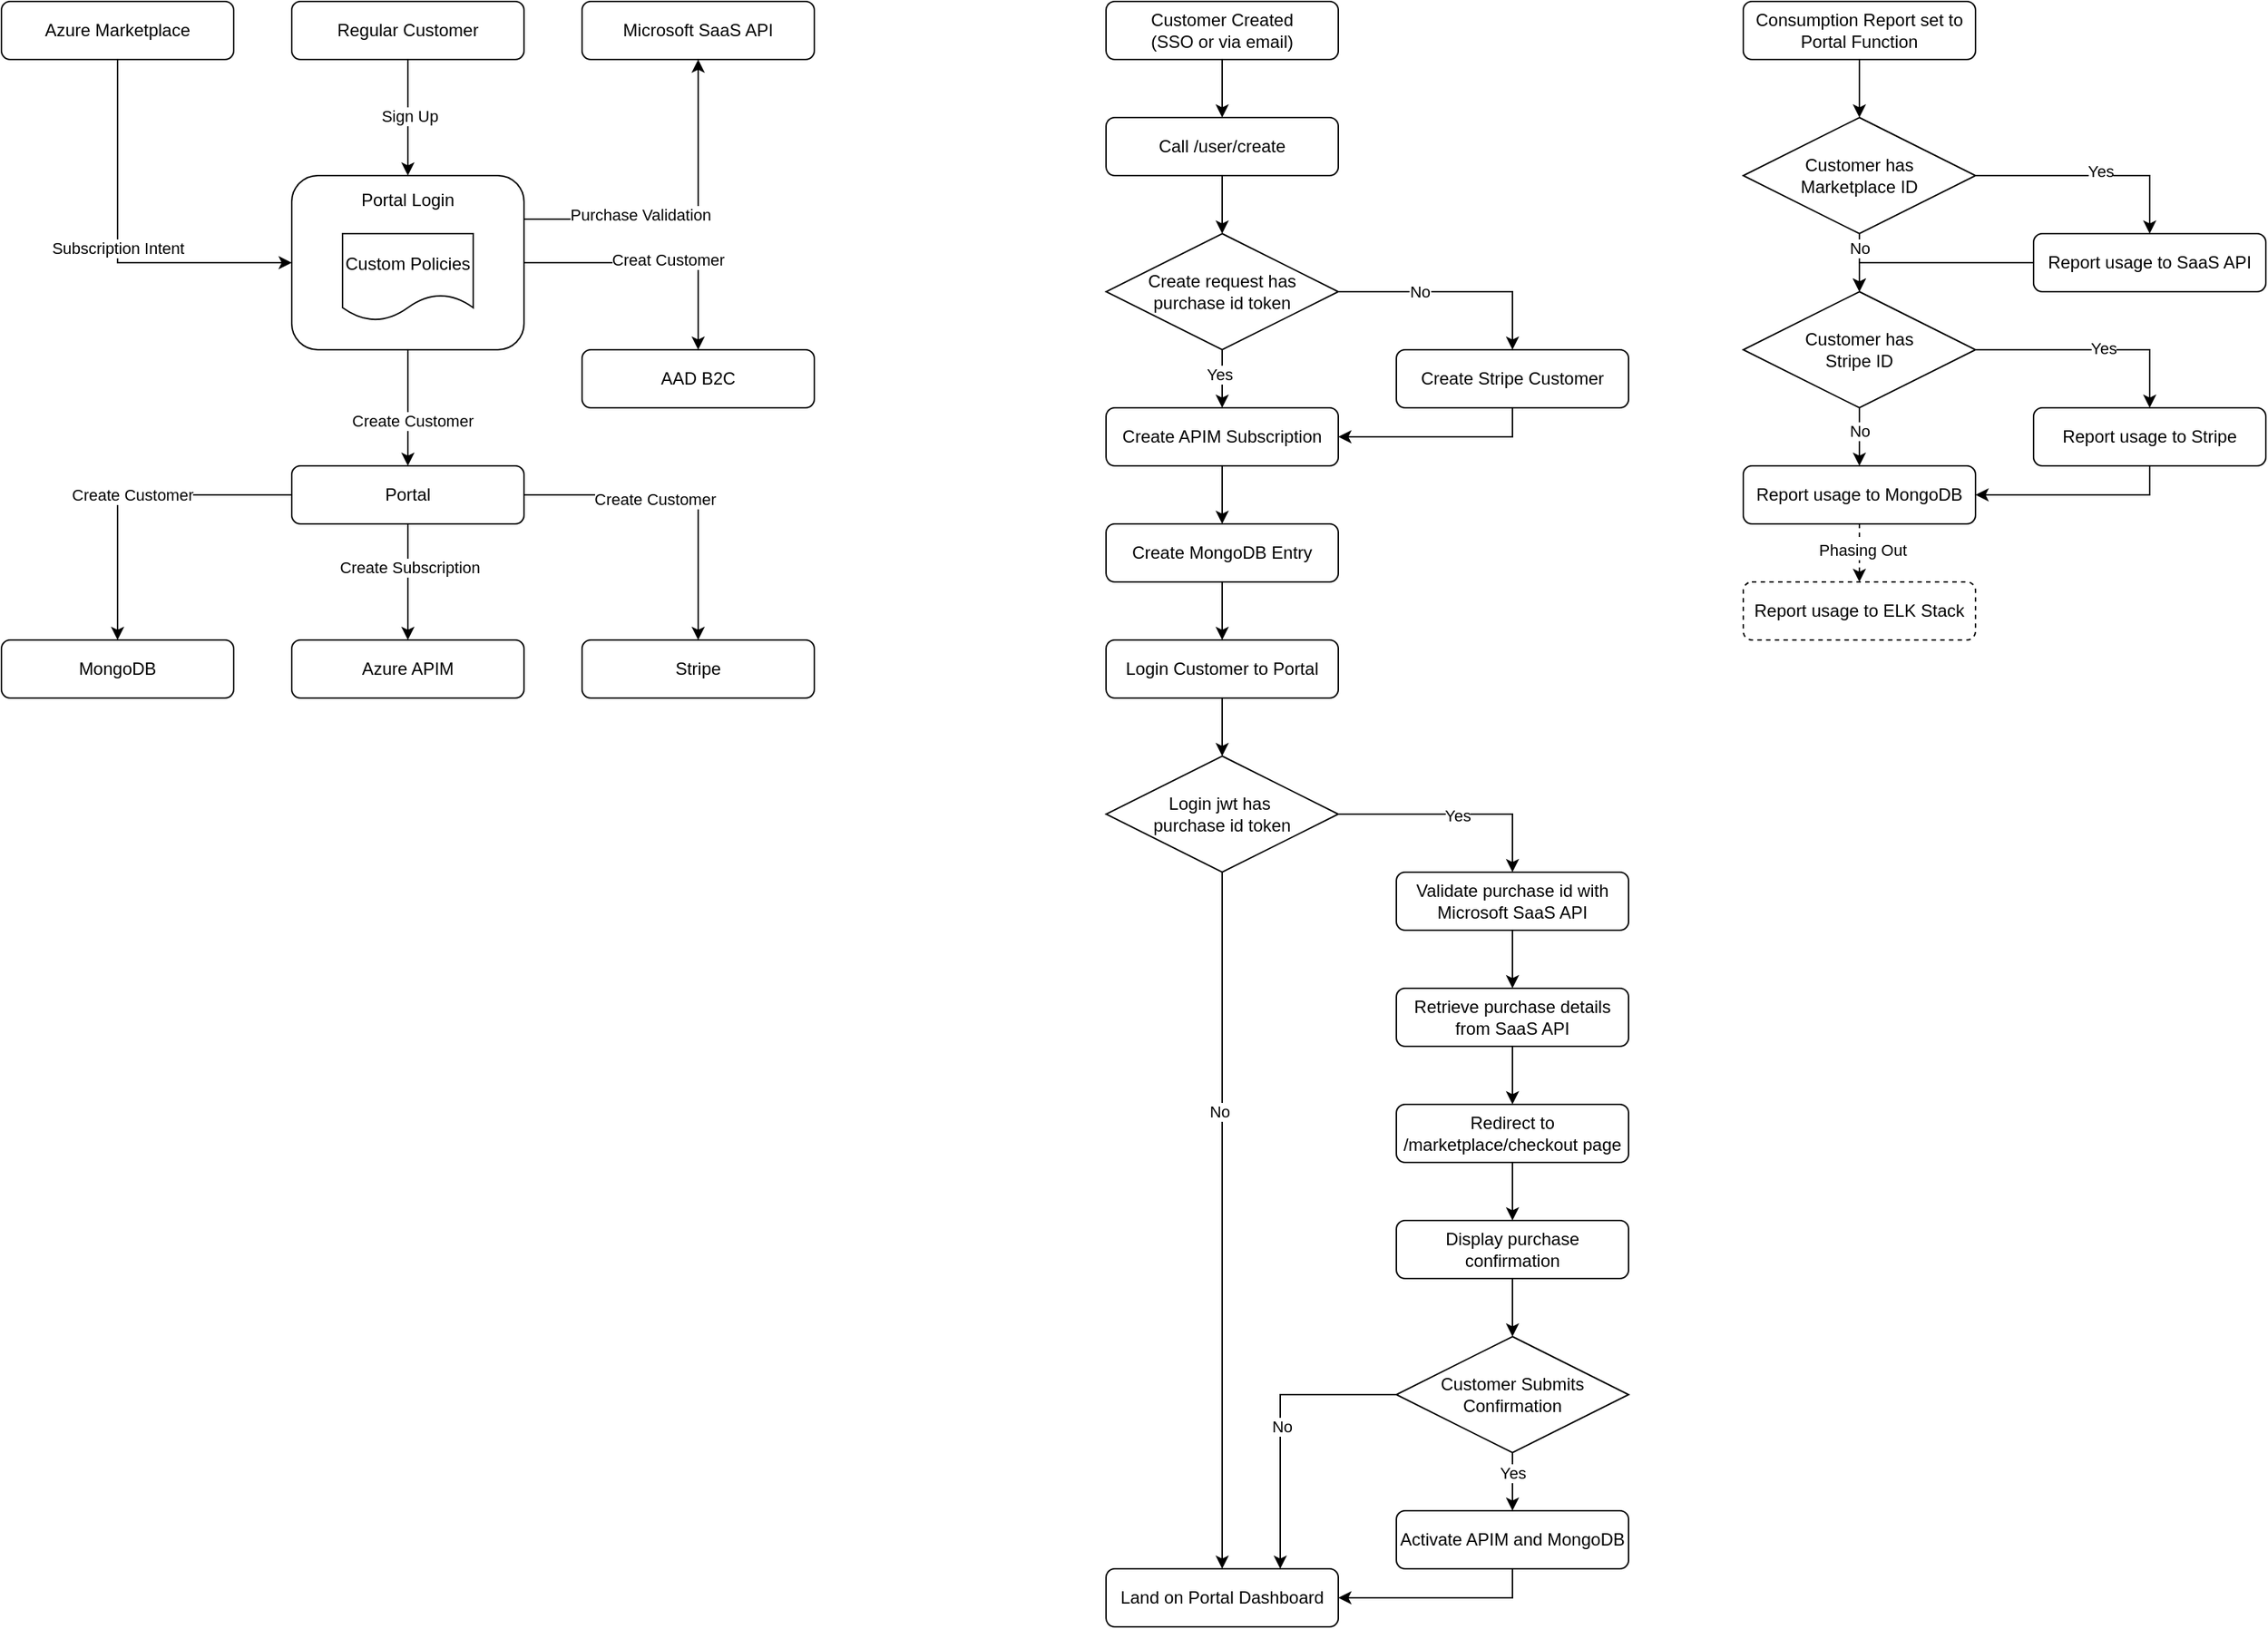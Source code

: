 <mxfile version="20.0.4" type="github">
  <diagram id="QCw60tyAbhrBxFfpFavn" name="Page-1">
    <mxGraphModel dx="370" dy="220" grid="1" gridSize="10" guides="1" tooltips="1" connect="1" arrows="1" fold="1" page="1" pageScale="1" pageWidth="827" pageHeight="1169" math="0" shadow="0">
      <root>
        <mxCell id="0" />
        <mxCell id="1" parent="0" />
        <mxCell id="6gx0l_ZdjT-B5nw_couS-11" style="edgeStyle=orthogonalEdgeStyle;rounded=0;orthogonalLoop=1;jettySize=auto;html=1;entryX=0.5;entryY=0;entryDx=0;entryDy=0;" edge="1" parent="1" source="6gx0l_ZdjT-B5nw_couS-1" target="6gx0l_ZdjT-B5nw_couS-10">
          <mxGeometry relative="1" as="geometry" />
        </mxCell>
        <mxCell id="6gx0l_ZdjT-B5nw_couS-12" value="Create Customer" style="edgeLabel;html=1;align=center;verticalAlign=middle;resizable=0;points=[];" vertex="1" connectable="0" parent="6gx0l_ZdjT-B5nw_couS-11">
          <mxGeometry x="0.212" y="3" relative="1" as="geometry">
            <mxPoint as="offset" />
          </mxGeometry>
        </mxCell>
        <mxCell id="6gx0l_ZdjT-B5nw_couS-23" style="edgeStyle=orthogonalEdgeStyle;rounded=0;orthogonalLoop=1;jettySize=auto;html=1;entryX=0.5;entryY=0;entryDx=0;entryDy=0;" edge="1" parent="1" source="6gx0l_ZdjT-B5nw_couS-1" target="6gx0l_ZdjT-B5nw_couS-22">
          <mxGeometry relative="1" as="geometry" />
        </mxCell>
        <mxCell id="6gx0l_ZdjT-B5nw_couS-24" value="Creat Customer" style="edgeLabel;html=1;align=center;verticalAlign=middle;resizable=0;points=[];" vertex="1" connectable="0" parent="6gx0l_ZdjT-B5nw_couS-23">
          <mxGeometry x="0.092" y="2" relative="1" as="geometry">
            <mxPoint as="offset" />
          </mxGeometry>
        </mxCell>
        <mxCell id="6gx0l_ZdjT-B5nw_couS-25" style="edgeStyle=orthogonalEdgeStyle;rounded=0;orthogonalLoop=1;jettySize=auto;html=1;exitX=1;exitY=0.25;exitDx=0;exitDy=0;entryX=0.5;entryY=1;entryDx=0;entryDy=0;" edge="1" parent="1" source="6gx0l_ZdjT-B5nw_couS-1" target="6gx0l_ZdjT-B5nw_couS-21">
          <mxGeometry relative="1" as="geometry" />
        </mxCell>
        <mxCell id="6gx0l_ZdjT-B5nw_couS-26" value="Purchase Validation" style="edgeLabel;html=1;align=center;verticalAlign=middle;resizable=0;points=[];" vertex="1" connectable="0" parent="6gx0l_ZdjT-B5nw_couS-25">
          <mxGeometry x="-0.303" y="3" relative="1" as="geometry">
            <mxPoint as="offset" />
          </mxGeometry>
        </mxCell>
        <mxCell id="6gx0l_ZdjT-B5nw_couS-1" value="&lt;div style=&quot;&quot;&gt;&lt;span style=&quot;background-color: initial; line-height: 1.2;&quot;&gt;Portal Login&lt;/span&gt;&lt;/div&gt;&lt;div style=&quot;&quot;&gt;&lt;span style=&quot;background-color: initial; line-height: 1.2;&quot;&gt;&lt;br&gt;&lt;/span&gt;&lt;/div&gt;&lt;div style=&quot;&quot;&gt;&lt;span style=&quot;background-color: initial; line-height: 1.2;&quot;&gt;&lt;br&gt;&lt;/span&gt;&lt;/div&gt;&lt;div style=&quot;&quot;&gt;&lt;span style=&quot;background-color: initial; line-height: 1.2;&quot;&gt;&lt;br&gt;&lt;/span&gt;&lt;/div&gt;&lt;div style=&quot;&quot;&gt;&lt;span style=&quot;background-color: initial; line-height: 1.2;&quot;&gt;&lt;br&gt;&lt;/span&gt;&lt;/div&gt;&lt;div style=&quot;&quot;&gt;&lt;span style=&quot;background-color: initial; line-height: 1.2;&quot;&gt;&lt;br&gt;&lt;/span&gt;&lt;/div&gt;&lt;div style=&quot;&quot;&gt;&lt;span style=&quot;background-color: initial; line-height: 1.2;&quot;&gt;&lt;br&gt;&lt;/span&gt;&lt;/div&gt;" style="rounded=1;whiteSpace=wrap;html=1;align=center;" vertex="1" parent="1">
          <mxGeometry x="320" y="160" width="160" height="120" as="geometry" />
        </mxCell>
        <mxCell id="6gx0l_ZdjT-B5nw_couS-2" value="Custom Policies" style="shape=document;whiteSpace=wrap;html=1;boundedLbl=1;" vertex="1" parent="1">
          <mxGeometry x="355" y="200" width="90" height="60" as="geometry" />
        </mxCell>
        <mxCell id="6gx0l_ZdjT-B5nw_couS-7" value="Subscription Intent" style="edgeStyle=orthogonalEdgeStyle;rounded=0;orthogonalLoop=1;jettySize=auto;html=1;entryX=0;entryY=0.5;entryDx=0;entryDy=0;exitX=0.5;exitY=1;exitDx=0;exitDy=0;" edge="1" parent="1" source="6gx0l_ZdjT-B5nw_couS-3" target="6gx0l_ZdjT-B5nw_couS-1">
          <mxGeometry relative="1" as="geometry" />
        </mxCell>
        <mxCell id="6gx0l_ZdjT-B5nw_couS-3" value="Azure Marketplace" style="rounded=1;whiteSpace=wrap;html=1;" vertex="1" parent="1">
          <mxGeometry x="120" y="40" width="160" height="40" as="geometry" />
        </mxCell>
        <mxCell id="6gx0l_ZdjT-B5nw_couS-14" style="edgeStyle=orthogonalEdgeStyle;rounded=0;orthogonalLoop=1;jettySize=auto;html=1;" edge="1" parent="1" source="6gx0l_ZdjT-B5nw_couS-10" target="6gx0l_ZdjT-B5nw_couS-13">
          <mxGeometry relative="1" as="geometry" />
        </mxCell>
        <mxCell id="6gx0l_ZdjT-B5nw_couS-15" value="Create Customer" style="edgeLabel;html=1;align=center;verticalAlign=middle;resizable=0;points=[];" vertex="1" connectable="0" parent="6gx0l_ZdjT-B5nw_couS-14">
          <mxGeometry x="-0.188" y="-3" relative="1" as="geometry">
            <mxPoint as="offset" />
          </mxGeometry>
        </mxCell>
        <mxCell id="6gx0l_ZdjT-B5nw_couS-17" value="Create Customer" style="edgeStyle=orthogonalEdgeStyle;rounded=0;orthogonalLoop=1;jettySize=auto;html=1;entryX=0.5;entryY=0;entryDx=0;entryDy=0;exitX=0;exitY=0.5;exitDx=0;exitDy=0;" edge="1" parent="1" source="6gx0l_ZdjT-B5nw_couS-10" target="6gx0l_ZdjT-B5nw_couS-16">
          <mxGeometry relative="1" as="geometry" />
        </mxCell>
        <mxCell id="6gx0l_ZdjT-B5nw_couS-19" style="edgeStyle=orthogonalEdgeStyle;rounded=0;orthogonalLoop=1;jettySize=auto;html=1;entryX=0.5;entryY=0;entryDx=0;entryDy=0;" edge="1" parent="1" source="6gx0l_ZdjT-B5nw_couS-10" target="6gx0l_ZdjT-B5nw_couS-18">
          <mxGeometry relative="1" as="geometry" />
        </mxCell>
        <mxCell id="6gx0l_ZdjT-B5nw_couS-20" value="Create Subscription" style="edgeLabel;html=1;align=center;verticalAlign=middle;resizable=0;points=[];" vertex="1" connectable="0" parent="6gx0l_ZdjT-B5nw_couS-19">
          <mxGeometry x="-0.263" y="1" relative="1" as="geometry">
            <mxPoint as="offset" />
          </mxGeometry>
        </mxCell>
        <mxCell id="6gx0l_ZdjT-B5nw_couS-10" value="Portal" style="rounded=1;whiteSpace=wrap;html=1;" vertex="1" parent="1">
          <mxGeometry x="320" y="360" width="160" height="40" as="geometry" />
        </mxCell>
        <mxCell id="6gx0l_ZdjT-B5nw_couS-13" value="Stripe" style="rounded=1;whiteSpace=wrap;html=1;" vertex="1" parent="1">
          <mxGeometry x="520" y="480" width="160" height="40" as="geometry" />
        </mxCell>
        <mxCell id="6gx0l_ZdjT-B5nw_couS-16" value="MongoDB" style="rounded=1;whiteSpace=wrap;html=1;" vertex="1" parent="1">
          <mxGeometry x="120" y="480" width="160" height="40" as="geometry" />
        </mxCell>
        <mxCell id="6gx0l_ZdjT-B5nw_couS-18" value="Azure APIM" style="rounded=1;whiteSpace=wrap;html=1;" vertex="1" parent="1">
          <mxGeometry x="320" y="480" width="160" height="40" as="geometry" />
        </mxCell>
        <mxCell id="6gx0l_ZdjT-B5nw_couS-21" value="Microsoft SaaS API" style="rounded=1;whiteSpace=wrap;html=1;" vertex="1" parent="1">
          <mxGeometry x="520" y="40" width="160" height="40" as="geometry" />
        </mxCell>
        <mxCell id="6gx0l_ZdjT-B5nw_couS-22" value="AAD B2C" style="rounded=1;whiteSpace=wrap;html=1;" vertex="1" parent="1">
          <mxGeometry x="520" y="280" width="160" height="40" as="geometry" />
        </mxCell>
        <mxCell id="6gx0l_ZdjT-B5nw_couS-28" style="edgeStyle=orthogonalEdgeStyle;rounded=0;orthogonalLoop=1;jettySize=auto;html=1;entryX=0.5;entryY=0;entryDx=0;entryDy=0;" edge="1" parent="1" source="6gx0l_ZdjT-B5nw_couS-27" target="6gx0l_ZdjT-B5nw_couS-1">
          <mxGeometry relative="1" as="geometry" />
        </mxCell>
        <mxCell id="6gx0l_ZdjT-B5nw_couS-29" value="Sign Up" style="edgeLabel;html=1;align=center;verticalAlign=middle;resizable=0;points=[];" vertex="1" connectable="0" parent="6gx0l_ZdjT-B5nw_couS-28">
          <mxGeometry x="-0.039" y="1" relative="1" as="geometry">
            <mxPoint as="offset" />
          </mxGeometry>
        </mxCell>
        <mxCell id="6gx0l_ZdjT-B5nw_couS-27" value="Regular Customer" style="rounded=1;whiteSpace=wrap;html=1;" vertex="1" parent="1">
          <mxGeometry x="320" y="40" width="160" height="40" as="geometry" />
        </mxCell>
        <mxCell id="6gx0l_ZdjT-B5nw_couS-43" style="edgeStyle=orthogonalEdgeStyle;rounded=0;orthogonalLoop=1;jettySize=auto;html=1;entryX=0.5;entryY=0;entryDx=0;entryDy=0;" edge="1" parent="1" source="6gx0l_ZdjT-B5nw_couS-36" target="6gx0l_ZdjT-B5nw_couS-39">
          <mxGeometry relative="1" as="geometry" />
        </mxCell>
        <mxCell id="6gx0l_ZdjT-B5nw_couS-36" value="Customer Created &lt;br&gt;(SSO or via email)" style="rounded=1;whiteSpace=wrap;html=1;" vertex="1" parent="1">
          <mxGeometry x="881" y="40" width="160" height="40" as="geometry" />
        </mxCell>
        <mxCell id="6gx0l_ZdjT-B5nw_couS-50" style="edgeStyle=orthogonalEdgeStyle;rounded=0;orthogonalLoop=1;jettySize=auto;html=1;entryX=0.5;entryY=0;entryDx=0;entryDy=0;" edge="1" parent="1" source="6gx0l_ZdjT-B5nw_couS-37" target="6gx0l_ZdjT-B5nw_couS-49">
          <mxGeometry relative="1" as="geometry" />
        </mxCell>
        <mxCell id="6gx0l_ZdjT-B5nw_couS-63" value="No" style="edgeLabel;html=1;align=center;verticalAlign=middle;resizable=0;points=[];" vertex="1" connectable="0" parent="6gx0l_ZdjT-B5nw_couS-50">
          <mxGeometry x="-0.305" relative="1" as="geometry">
            <mxPoint as="offset" />
          </mxGeometry>
        </mxCell>
        <mxCell id="6gx0l_ZdjT-B5nw_couS-60" style="edgeStyle=orthogonalEdgeStyle;rounded=0;orthogonalLoop=1;jettySize=auto;html=1;entryX=0.5;entryY=0;entryDx=0;entryDy=0;" edge="1" parent="1" source="6gx0l_ZdjT-B5nw_couS-37" target="6gx0l_ZdjT-B5nw_couS-45">
          <mxGeometry relative="1" as="geometry" />
        </mxCell>
        <mxCell id="6gx0l_ZdjT-B5nw_couS-61" value="Yes" style="edgeLabel;html=1;align=center;verticalAlign=middle;resizable=0;points=[];" vertex="1" connectable="0" parent="6gx0l_ZdjT-B5nw_couS-60">
          <mxGeometry x="-0.168" y="-2" relative="1" as="geometry">
            <mxPoint as="offset" />
          </mxGeometry>
        </mxCell>
        <mxCell id="6gx0l_ZdjT-B5nw_couS-37" value="Create request has &lt;br&gt;purchase id token" style="rhombus;whiteSpace=wrap;html=1;" vertex="1" parent="1">
          <mxGeometry x="881" y="200" width="160" height="80" as="geometry" />
        </mxCell>
        <mxCell id="6gx0l_ZdjT-B5nw_couS-44" style="edgeStyle=orthogonalEdgeStyle;rounded=0;orthogonalLoop=1;jettySize=auto;html=1;entryX=0.5;entryY=0;entryDx=0;entryDy=0;" edge="1" parent="1" source="6gx0l_ZdjT-B5nw_couS-39" target="6gx0l_ZdjT-B5nw_couS-37">
          <mxGeometry relative="1" as="geometry" />
        </mxCell>
        <mxCell id="6gx0l_ZdjT-B5nw_couS-39" value="Call /user/create" style="rounded=1;whiteSpace=wrap;html=1;" vertex="1" parent="1">
          <mxGeometry x="881" y="120" width="160" height="40" as="geometry" />
        </mxCell>
        <mxCell id="6gx0l_ZdjT-B5nw_couS-48" style="edgeStyle=orthogonalEdgeStyle;rounded=0;orthogonalLoop=1;jettySize=auto;html=1;entryX=0.5;entryY=0;entryDx=0;entryDy=0;" edge="1" parent="1" source="6gx0l_ZdjT-B5nw_couS-45" target="6gx0l_ZdjT-B5nw_couS-47">
          <mxGeometry relative="1" as="geometry" />
        </mxCell>
        <mxCell id="6gx0l_ZdjT-B5nw_couS-45" value="Create APIM Subscription" style="rounded=1;whiteSpace=wrap;html=1;" vertex="1" parent="1">
          <mxGeometry x="881" y="320" width="160" height="40" as="geometry" />
        </mxCell>
        <mxCell id="6gx0l_ZdjT-B5nw_couS-56" style="edgeStyle=orthogonalEdgeStyle;rounded=0;orthogonalLoop=1;jettySize=auto;html=1;entryX=0.5;entryY=0;entryDx=0;entryDy=0;" edge="1" parent="1" source="6gx0l_ZdjT-B5nw_couS-47" target="6gx0l_ZdjT-B5nw_couS-55">
          <mxGeometry relative="1" as="geometry" />
        </mxCell>
        <mxCell id="6gx0l_ZdjT-B5nw_couS-47" value="Create MongoDB Entry" style="rounded=1;whiteSpace=wrap;html=1;" vertex="1" parent="1">
          <mxGeometry x="881" y="400" width="160" height="40" as="geometry" />
        </mxCell>
        <mxCell id="6gx0l_ZdjT-B5nw_couS-62" style="edgeStyle=orthogonalEdgeStyle;rounded=0;orthogonalLoop=1;jettySize=auto;html=1;entryX=1;entryY=0.5;entryDx=0;entryDy=0;exitX=0.5;exitY=1;exitDx=0;exitDy=0;" edge="1" parent="1" source="6gx0l_ZdjT-B5nw_couS-49" target="6gx0l_ZdjT-B5nw_couS-45">
          <mxGeometry relative="1" as="geometry" />
        </mxCell>
        <mxCell id="6gx0l_ZdjT-B5nw_couS-49" value="Create Stripe Customer" style="rounded=1;whiteSpace=wrap;html=1;" vertex="1" parent="1">
          <mxGeometry x="1081" y="280" width="160" height="40" as="geometry" />
        </mxCell>
        <mxCell id="6gx0l_ZdjT-B5nw_couS-58" style="edgeStyle=orthogonalEdgeStyle;rounded=0;orthogonalLoop=1;jettySize=auto;html=1;entryX=0.5;entryY=0;entryDx=0;entryDy=0;" edge="1" parent="1" source="6gx0l_ZdjT-B5nw_couS-55" target="6gx0l_ZdjT-B5nw_couS-57">
          <mxGeometry relative="1" as="geometry" />
        </mxCell>
        <mxCell id="6gx0l_ZdjT-B5nw_couS-55" value="Login Customer to Portal" style="rounded=1;whiteSpace=wrap;html=1;" vertex="1" parent="1">
          <mxGeometry x="881" y="480" width="160" height="40" as="geometry" />
        </mxCell>
        <mxCell id="6gx0l_ZdjT-B5nw_couS-64" style="edgeStyle=orthogonalEdgeStyle;rounded=0;orthogonalLoop=1;jettySize=auto;html=1;entryX=0.5;entryY=0;entryDx=0;entryDy=0;" edge="1" parent="1" source="6gx0l_ZdjT-B5nw_couS-57" target="6gx0l_ZdjT-B5nw_couS-59">
          <mxGeometry relative="1" as="geometry" />
        </mxCell>
        <mxCell id="6gx0l_ZdjT-B5nw_couS-65" value="No" style="edgeLabel;html=1;align=center;verticalAlign=middle;resizable=0;points=[];" vertex="1" connectable="0" parent="6gx0l_ZdjT-B5nw_couS-64">
          <mxGeometry x="-0.315" y="-2" relative="1" as="geometry">
            <mxPoint as="offset" />
          </mxGeometry>
        </mxCell>
        <mxCell id="6gx0l_ZdjT-B5nw_couS-67" style="edgeStyle=orthogonalEdgeStyle;rounded=0;orthogonalLoop=1;jettySize=auto;html=1;entryX=0.5;entryY=0;entryDx=0;entryDy=0;" edge="1" parent="1" source="6gx0l_ZdjT-B5nw_couS-57" target="6gx0l_ZdjT-B5nw_couS-66">
          <mxGeometry relative="1" as="geometry" />
        </mxCell>
        <mxCell id="6gx0l_ZdjT-B5nw_couS-68" value="Yes" style="edgeLabel;html=1;align=center;verticalAlign=middle;resizable=0;points=[];" vertex="1" connectable="0" parent="6gx0l_ZdjT-B5nw_couS-67">
          <mxGeometry x="0.019" y="-1" relative="1" as="geometry">
            <mxPoint as="offset" />
          </mxGeometry>
        </mxCell>
        <mxCell id="6gx0l_ZdjT-B5nw_couS-57" value="Login jwt has&amp;nbsp;&lt;br&gt;purchase id token" style="rhombus;whiteSpace=wrap;html=1;" vertex="1" parent="1">
          <mxGeometry x="881" y="560" width="160" height="80" as="geometry" />
        </mxCell>
        <mxCell id="6gx0l_ZdjT-B5nw_couS-59" value="Land on Portal Dashboard" style="rounded=1;whiteSpace=wrap;html=1;" vertex="1" parent="1">
          <mxGeometry x="881" y="1120" width="160" height="40" as="geometry" />
        </mxCell>
        <mxCell id="6gx0l_ZdjT-B5nw_couS-70" style="edgeStyle=orthogonalEdgeStyle;rounded=0;orthogonalLoop=1;jettySize=auto;html=1;entryX=0.5;entryY=0;entryDx=0;entryDy=0;" edge="1" parent="1" source="6gx0l_ZdjT-B5nw_couS-66" target="6gx0l_ZdjT-B5nw_couS-69">
          <mxGeometry relative="1" as="geometry" />
        </mxCell>
        <mxCell id="6gx0l_ZdjT-B5nw_couS-66" value="Validate purchase id with&lt;br&gt;Microsoft SaaS API" style="rounded=1;whiteSpace=wrap;html=1;" vertex="1" parent="1">
          <mxGeometry x="1081" y="640" width="160" height="40" as="geometry" />
        </mxCell>
        <mxCell id="6gx0l_ZdjT-B5nw_couS-72" style="edgeStyle=orthogonalEdgeStyle;rounded=0;orthogonalLoop=1;jettySize=auto;html=1;" edge="1" parent="1" source="6gx0l_ZdjT-B5nw_couS-69" target="6gx0l_ZdjT-B5nw_couS-71">
          <mxGeometry relative="1" as="geometry" />
        </mxCell>
        <mxCell id="6gx0l_ZdjT-B5nw_couS-69" value="Retrieve purchase details&lt;br&gt;from SaaS API" style="rounded=1;whiteSpace=wrap;html=1;" vertex="1" parent="1">
          <mxGeometry x="1081" y="720" width="160" height="40" as="geometry" />
        </mxCell>
        <mxCell id="6gx0l_ZdjT-B5nw_couS-74" style="edgeStyle=orthogonalEdgeStyle;rounded=0;orthogonalLoop=1;jettySize=auto;html=1;entryX=0.5;entryY=0;entryDx=0;entryDy=0;" edge="1" parent="1" source="6gx0l_ZdjT-B5nw_couS-71" target="6gx0l_ZdjT-B5nw_couS-73">
          <mxGeometry relative="1" as="geometry" />
        </mxCell>
        <mxCell id="6gx0l_ZdjT-B5nw_couS-71" value="Redirect to &lt;br&gt;/marketplace/checkout page" style="rounded=1;whiteSpace=wrap;html=1;" vertex="1" parent="1">
          <mxGeometry x="1081" y="800" width="160" height="40" as="geometry" />
        </mxCell>
        <mxCell id="6gx0l_ZdjT-B5nw_couS-76" style="edgeStyle=orthogonalEdgeStyle;rounded=0;orthogonalLoop=1;jettySize=auto;html=1;entryX=0.5;entryY=0;entryDx=0;entryDy=0;" edge="1" parent="1" source="6gx0l_ZdjT-B5nw_couS-73" target="6gx0l_ZdjT-B5nw_couS-75">
          <mxGeometry relative="1" as="geometry" />
        </mxCell>
        <mxCell id="6gx0l_ZdjT-B5nw_couS-73" value="Display purchase confirmation" style="rounded=1;whiteSpace=wrap;html=1;" vertex="1" parent="1">
          <mxGeometry x="1081" y="880" width="160" height="40" as="geometry" />
        </mxCell>
        <mxCell id="6gx0l_ZdjT-B5nw_couS-78" style="edgeStyle=orthogonalEdgeStyle;rounded=0;orthogonalLoop=1;jettySize=auto;html=1;entryX=0.5;entryY=0;entryDx=0;entryDy=0;" edge="1" parent="1" source="6gx0l_ZdjT-B5nw_couS-75" target="6gx0l_ZdjT-B5nw_couS-77">
          <mxGeometry relative="1" as="geometry" />
        </mxCell>
        <mxCell id="6gx0l_ZdjT-B5nw_couS-80" value="Yes" style="edgeLabel;html=1;align=center;verticalAlign=middle;resizable=0;points=[];" vertex="1" connectable="0" parent="6gx0l_ZdjT-B5nw_couS-78">
          <mxGeometry x="-0.312" y="-1" relative="1" as="geometry">
            <mxPoint x="1" as="offset" />
          </mxGeometry>
        </mxCell>
        <mxCell id="6gx0l_ZdjT-B5nw_couS-81" style="edgeStyle=orthogonalEdgeStyle;rounded=0;orthogonalLoop=1;jettySize=auto;html=1;entryX=0.75;entryY=0;entryDx=0;entryDy=0;" edge="1" parent="1" source="6gx0l_ZdjT-B5nw_couS-75" target="6gx0l_ZdjT-B5nw_couS-59">
          <mxGeometry relative="1" as="geometry" />
        </mxCell>
        <mxCell id="6gx0l_ZdjT-B5nw_couS-82" value="No" style="edgeLabel;html=1;align=center;verticalAlign=middle;resizable=0;points=[];" vertex="1" connectable="0" parent="6gx0l_ZdjT-B5nw_couS-81">
          <mxGeometry x="0.013" y="1" relative="1" as="geometry">
            <mxPoint as="offset" />
          </mxGeometry>
        </mxCell>
        <mxCell id="6gx0l_ZdjT-B5nw_couS-75" value="Customer Submits&lt;br&gt;Confirmation" style="rhombus;whiteSpace=wrap;html=1;" vertex="1" parent="1">
          <mxGeometry x="1081" y="960" width="160" height="80" as="geometry" />
        </mxCell>
        <mxCell id="6gx0l_ZdjT-B5nw_couS-79" style="edgeStyle=orthogonalEdgeStyle;rounded=0;orthogonalLoop=1;jettySize=auto;html=1;entryX=1;entryY=0.5;entryDx=0;entryDy=0;exitX=0.5;exitY=1;exitDx=0;exitDy=0;" edge="1" parent="1" source="6gx0l_ZdjT-B5nw_couS-77" target="6gx0l_ZdjT-B5nw_couS-59">
          <mxGeometry relative="1" as="geometry" />
        </mxCell>
        <mxCell id="6gx0l_ZdjT-B5nw_couS-77" value="Activate APIM and MongoDB" style="rounded=1;whiteSpace=wrap;html=1;" vertex="1" parent="1">
          <mxGeometry x="1081" y="1080" width="160" height="40" as="geometry" />
        </mxCell>
        <mxCell id="6gx0l_ZdjT-B5nw_couS-86" style="edgeStyle=orthogonalEdgeStyle;rounded=0;orthogonalLoop=1;jettySize=auto;html=1;entryX=0.5;entryY=0;entryDx=0;entryDy=0;" edge="1" parent="1" source="6gx0l_ZdjT-B5nw_couS-83" target="6gx0l_ZdjT-B5nw_couS-84">
          <mxGeometry relative="1" as="geometry" />
        </mxCell>
        <mxCell id="6gx0l_ZdjT-B5nw_couS-83" value="Consumption Report set to Portal Function" style="rounded=1;whiteSpace=wrap;html=1;" vertex="1" parent="1">
          <mxGeometry x="1320" y="40" width="160" height="40" as="geometry" />
        </mxCell>
        <mxCell id="6gx0l_ZdjT-B5nw_couS-88" value="No" style="edgeStyle=orthogonalEdgeStyle;rounded=0;orthogonalLoop=1;jettySize=auto;html=1;entryX=0.5;entryY=0;entryDx=0;entryDy=0;" edge="1" parent="1" source="6gx0l_ZdjT-B5nw_couS-84" target="6gx0l_ZdjT-B5nw_couS-85">
          <mxGeometry x="-0.5" relative="1" as="geometry">
            <mxPoint as="offset" />
          </mxGeometry>
        </mxCell>
        <mxCell id="6gx0l_ZdjT-B5nw_couS-90" style="edgeStyle=orthogonalEdgeStyle;rounded=0;orthogonalLoop=1;jettySize=auto;html=1;entryX=0.5;entryY=0;entryDx=0;entryDy=0;" edge="1" parent="1" source="6gx0l_ZdjT-B5nw_couS-84" target="6gx0l_ZdjT-B5nw_couS-89">
          <mxGeometry relative="1" as="geometry" />
        </mxCell>
        <mxCell id="6gx0l_ZdjT-B5nw_couS-91" value="Yes" style="edgeLabel;html=1;align=center;verticalAlign=middle;resizable=0;points=[];" vertex="1" connectable="0" parent="6gx0l_ZdjT-B5nw_couS-90">
          <mxGeometry x="0.077" y="3" relative="1" as="geometry">
            <mxPoint as="offset" />
          </mxGeometry>
        </mxCell>
        <mxCell id="6gx0l_ZdjT-B5nw_couS-84" value="Customer has &lt;br&gt;Marketplace ID" style="rhombus;whiteSpace=wrap;html=1;" vertex="1" parent="1">
          <mxGeometry x="1320" y="120" width="160" height="80" as="geometry" />
        </mxCell>
        <mxCell id="6gx0l_ZdjT-B5nw_couS-95" style="edgeStyle=orthogonalEdgeStyle;rounded=0;orthogonalLoop=1;jettySize=auto;html=1;entryX=0.5;entryY=0;entryDx=0;entryDy=0;" edge="1" parent="1" source="6gx0l_ZdjT-B5nw_couS-85" target="6gx0l_ZdjT-B5nw_couS-94">
          <mxGeometry relative="1" as="geometry" />
        </mxCell>
        <mxCell id="6gx0l_ZdjT-B5nw_couS-96" value="Yes" style="edgeLabel;html=1;align=center;verticalAlign=middle;resizable=0;points=[];" vertex="1" connectable="0" parent="6gx0l_ZdjT-B5nw_couS-95">
          <mxGeometry x="0.099" y="1" relative="1" as="geometry">
            <mxPoint as="offset" />
          </mxGeometry>
        </mxCell>
        <mxCell id="6gx0l_ZdjT-B5nw_couS-98" style="edgeStyle=orthogonalEdgeStyle;rounded=0;orthogonalLoop=1;jettySize=auto;html=1;entryX=0.5;entryY=0;entryDx=0;entryDy=0;" edge="1" parent="1" source="6gx0l_ZdjT-B5nw_couS-85" target="6gx0l_ZdjT-B5nw_couS-97">
          <mxGeometry relative="1" as="geometry" />
        </mxCell>
        <mxCell id="6gx0l_ZdjT-B5nw_couS-99" value="No" style="edgeLabel;html=1;align=center;verticalAlign=middle;resizable=0;points=[];" vertex="1" connectable="0" parent="6gx0l_ZdjT-B5nw_couS-98">
          <mxGeometry x="-0.217" relative="1" as="geometry">
            <mxPoint as="offset" />
          </mxGeometry>
        </mxCell>
        <mxCell id="6gx0l_ZdjT-B5nw_couS-85" value="Customer has &lt;br&gt;Stripe ID" style="rhombus;whiteSpace=wrap;html=1;" vertex="1" parent="1">
          <mxGeometry x="1320" y="240" width="160" height="80" as="geometry" />
        </mxCell>
        <mxCell id="6gx0l_ZdjT-B5nw_couS-93" style="edgeStyle=orthogonalEdgeStyle;rounded=0;orthogonalLoop=1;jettySize=auto;html=1;entryX=0.5;entryY=0;entryDx=0;entryDy=0;" edge="1" parent="1" source="6gx0l_ZdjT-B5nw_couS-89" target="6gx0l_ZdjT-B5nw_couS-85">
          <mxGeometry relative="1" as="geometry" />
        </mxCell>
        <mxCell id="6gx0l_ZdjT-B5nw_couS-89" value="Report usage to SaaS API" style="rounded=1;whiteSpace=wrap;html=1;" vertex="1" parent="1">
          <mxGeometry x="1520" y="200" width="160" height="40" as="geometry" />
        </mxCell>
        <mxCell id="6gx0l_ZdjT-B5nw_couS-100" style="edgeStyle=orthogonalEdgeStyle;rounded=0;orthogonalLoop=1;jettySize=auto;html=1;entryX=1;entryY=0.5;entryDx=0;entryDy=0;exitX=0.5;exitY=1;exitDx=0;exitDy=0;" edge="1" parent="1" source="6gx0l_ZdjT-B5nw_couS-94" target="6gx0l_ZdjT-B5nw_couS-97">
          <mxGeometry relative="1" as="geometry" />
        </mxCell>
        <mxCell id="6gx0l_ZdjT-B5nw_couS-94" value="Report usage to Stripe" style="rounded=1;whiteSpace=wrap;html=1;" vertex="1" parent="1">
          <mxGeometry x="1520" y="320" width="160" height="40" as="geometry" />
        </mxCell>
        <mxCell id="6gx0l_ZdjT-B5nw_couS-102" style="edgeStyle=orthogonalEdgeStyle;rounded=0;orthogonalLoop=1;jettySize=auto;html=1;dashed=1;" edge="1" parent="1" source="6gx0l_ZdjT-B5nw_couS-97" target="6gx0l_ZdjT-B5nw_couS-101">
          <mxGeometry relative="1" as="geometry" />
        </mxCell>
        <mxCell id="6gx0l_ZdjT-B5nw_couS-103" value="Phasing Out" style="edgeLabel;html=1;align=center;verticalAlign=middle;resizable=0;points=[];" vertex="1" connectable="0" parent="6gx0l_ZdjT-B5nw_couS-102">
          <mxGeometry x="-0.109" y="2" relative="1" as="geometry">
            <mxPoint as="offset" />
          </mxGeometry>
        </mxCell>
        <mxCell id="6gx0l_ZdjT-B5nw_couS-97" value="Report usage to MongoDB" style="rounded=1;whiteSpace=wrap;html=1;" vertex="1" parent="1">
          <mxGeometry x="1320" y="360" width="160" height="40" as="geometry" />
        </mxCell>
        <mxCell id="6gx0l_ZdjT-B5nw_couS-101" value="Report usage to ELK Stack" style="rounded=1;whiteSpace=wrap;html=1;dashed=1;" vertex="1" parent="1">
          <mxGeometry x="1320" y="440" width="160" height="40" as="geometry" />
        </mxCell>
      </root>
    </mxGraphModel>
  </diagram>
</mxfile>
